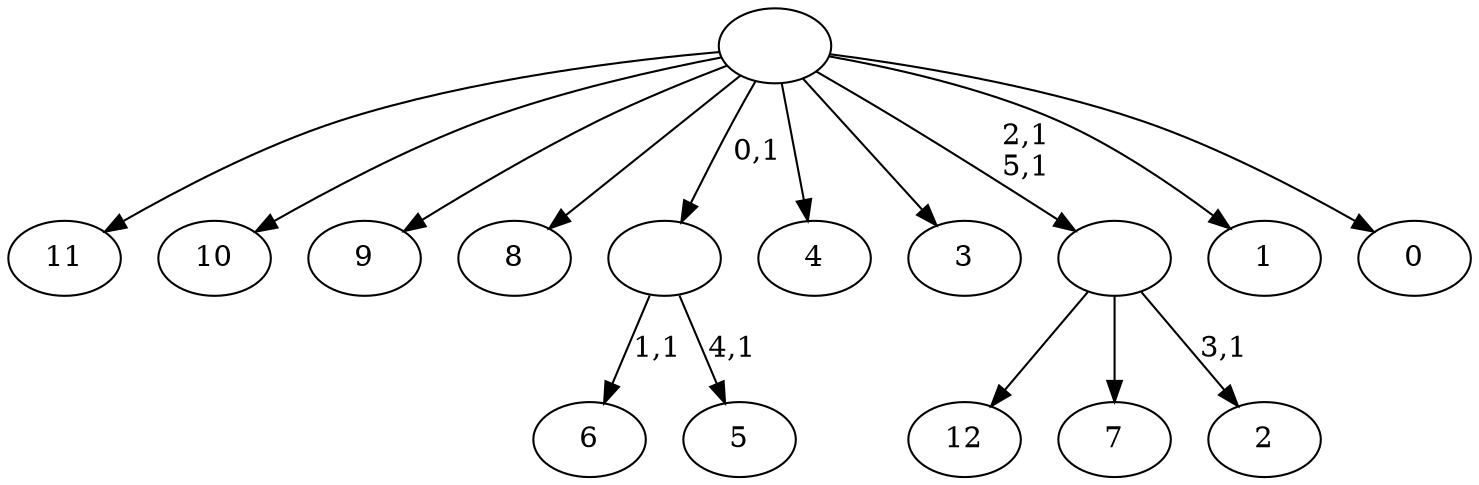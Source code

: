 digraph T {
	19 [label="12"]
	18 [label="11"]
	17 [label="10"]
	16 [label="9"]
	15 [label="8"]
	14 [label="7"]
	13 [label="6"]
	11 [label="5"]
	9 [label=""]
	8 [label="4"]
	7 [label="3"]
	6 [label="2"]
	4 [label=""]
	2 [label="1"]
	1 [label="0"]
	0 [label=""]
	9 -> 11 [label="4,1"]
	9 -> 13 [label="1,1"]
	4 -> 6 [label="3,1"]
	4 -> 19 [label=""]
	4 -> 14 [label=""]
	0 -> 4 [label="2,1\n5,1"]
	0 -> 18 [label=""]
	0 -> 17 [label=""]
	0 -> 16 [label=""]
	0 -> 15 [label=""]
	0 -> 9 [label="0,1"]
	0 -> 8 [label=""]
	0 -> 7 [label=""]
	0 -> 2 [label=""]
	0 -> 1 [label=""]
}
